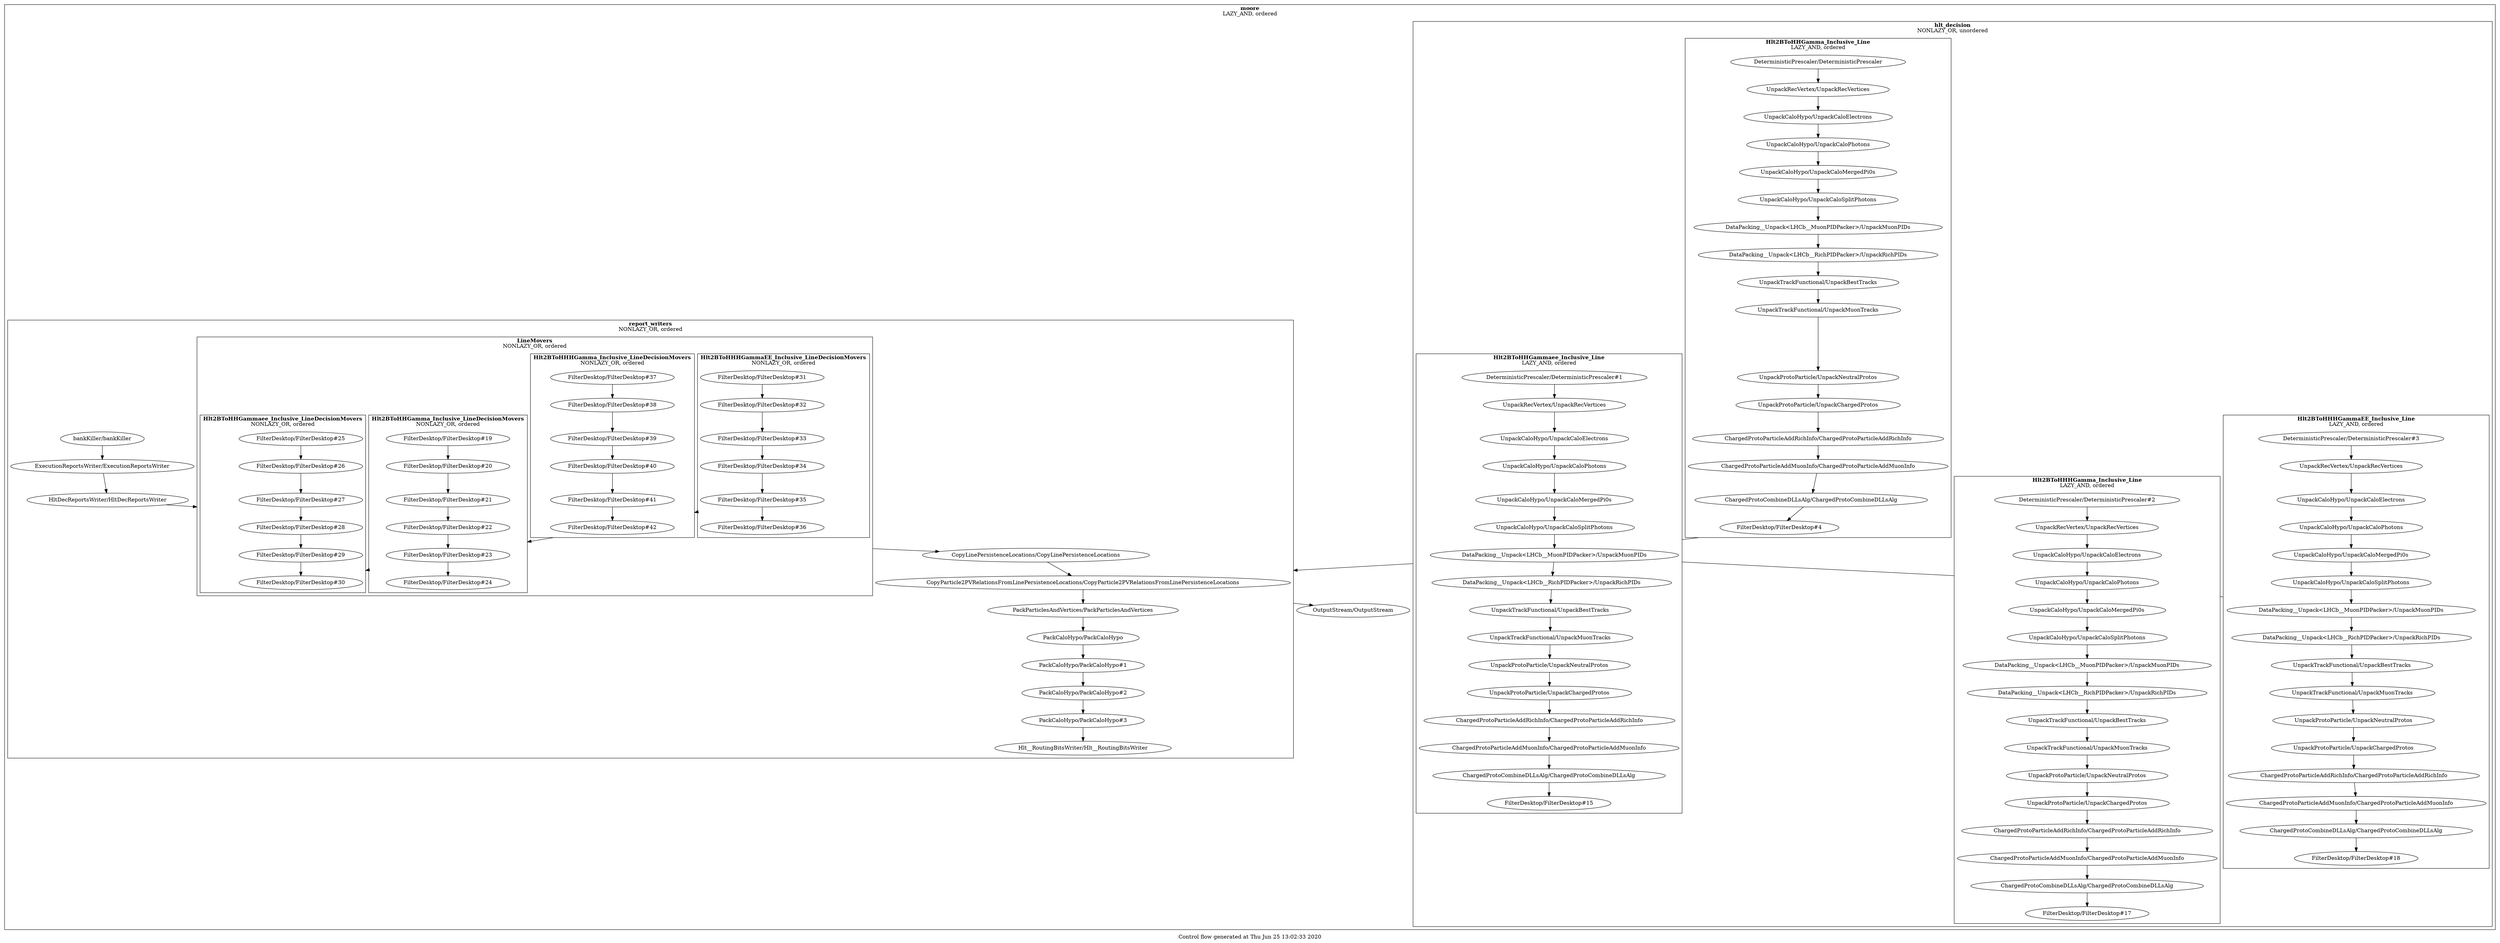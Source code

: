 strict digraph control_flow {
compound=True;
label="Control flow generated at Thu Jun 25 13:02:33 2020";
subgraph cluster_moore {
label=<<B>moore</B><BR/>LAZY_AND, ordered>;
edge [dir=forward];
subgraph cluster_hlt_decision {
label=<<B>hlt_decision</B><BR/>NONLAZY_OR, unordered>;
edge [dir=none];
subgraph cluster_Hlt2BToHHGamma_Inclusive_Line {
label=<<B>Hlt2BToHHGamma_Inclusive_Line</B><BR/>LAZY_AND, ordered>;
edge [dir=forward];
"Hlt2BToHHGamma_Inclusive_Line_DeterministicPrescaler/DeterministicPrescaler" [label="DeterministicPrescaler/DeterministicPrescaler"];
"Hlt2BToHHGamma_Inclusive_Line_UnpackRecVertex/UnpackRecVertices" [label="UnpackRecVertex/UnpackRecVertices"];
"Hlt2BToHHGamma_Inclusive_Line_DeterministicPrescaler/DeterministicPrescaler" -> "Hlt2BToHHGamma_Inclusive_Line_UnpackRecVertex/UnpackRecVertices";
"Hlt2BToHHGamma_Inclusive_Line_UnpackCaloHypo/UnpackCaloElectrons" [label="UnpackCaloHypo/UnpackCaloElectrons"];
"Hlt2BToHHGamma_Inclusive_Line_UnpackRecVertex/UnpackRecVertices" -> "Hlt2BToHHGamma_Inclusive_Line_UnpackCaloHypo/UnpackCaloElectrons";
"Hlt2BToHHGamma_Inclusive_Line_UnpackCaloHypo/UnpackCaloPhotons" [label="UnpackCaloHypo/UnpackCaloPhotons"];
"Hlt2BToHHGamma_Inclusive_Line_UnpackCaloHypo/UnpackCaloElectrons" -> "Hlt2BToHHGamma_Inclusive_Line_UnpackCaloHypo/UnpackCaloPhotons";
"Hlt2BToHHGamma_Inclusive_Line_UnpackCaloHypo/UnpackCaloMergedPi0s" [label="UnpackCaloHypo/UnpackCaloMergedPi0s"];
"Hlt2BToHHGamma_Inclusive_Line_UnpackCaloHypo/UnpackCaloPhotons" -> "Hlt2BToHHGamma_Inclusive_Line_UnpackCaloHypo/UnpackCaloMergedPi0s";
"Hlt2BToHHGamma_Inclusive_Line_UnpackCaloHypo/UnpackCaloSplitPhotons" [label="UnpackCaloHypo/UnpackCaloSplitPhotons"];
"Hlt2BToHHGamma_Inclusive_Line_UnpackCaloHypo/UnpackCaloMergedPi0s" -> "Hlt2BToHHGamma_Inclusive_Line_UnpackCaloHypo/UnpackCaloSplitPhotons";
"Hlt2BToHHGamma_Inclusive_Line_DataPacking__Unpack&lt;LHCb__MuonPIDPacker&gt;/UnpackMuonPIDs" [label="DataPacking__Unpack<LHCb__MuonPIDPacker>/UnpackMuonPIDs"];
"Hlt2BToHHGamma_Inclusive_Line_UnpackCaloHypo/UnpackCaloSplitPhotons" -> "Hlt2BToHHGamma_Inclusive_Line_DataPacking__Unpack&lt;LHCb__MuonPIDPacker&gt;/UnpackMuonPIDs";
"Hlt2BToHHGamma_Inclusive_Line_DataPacking__Unpack&lt;LHCb__RichPIDPacker&gt;/UnpackRichPIDs" [label="DataPacking__Unpack<LHCb__RichPIDPacker>/UnpackRichPIDs"];
"Hlt2BToHHGamma_Inclusive_Line_DataPacking__Unpack&lt;LHCb__MuonPIDPacker&gt;/UnpackMuonPIDs" -> "Hlt2BToHHGamma_Inclusive_Line_DataPacking__Unpack&lt;LHCb__RichPIDPacker&gt;/UnpackRichPIDs";
"Hlt2BToHHGamma_Inclusive_Line_UnpackTrackFunctional/UnpackBestTracks" [label="UnpackTrackFunctional/UnpackBestTracks"];
"Hlt2BToHHGamma_Inclusive_Line_DataPacking__Unpack&lt;LHCb__RichPIDPacker&gt;/UnpackRichPIDs" -> "Hlt2BToHHGamma_Inclusive_Line_UnpackTrackFunctional/UnpackBestTracks";
"Hlt2BToHHGamma_Inclusive_Line_UnpackTrackFunctional/UnpackMuonTracks" [label="UnpackTrackFunctional/UnpackMuonTracks"];
"Hlt2BToHHGamma_Inclusive_Line_UnpackTrackFunctional/UnpackBestTracks" -> "Hlt2BToHHGamma_Inclusive_Line_UnpackTrackFunctional/UnpackMuonTracks";
"Hlt2BToHHGamma_Inclusive_Line_UnpackProtoParticle/UnpackNeutralProtos" [label="UnpackProtoParticle/UnpackNeutralProtos"];
"Hlt2BToHHGamma_Inclusive_Line_UnpackTrackFunctional/UnpackMuonTracks" -> "Hlt2BToHHGamma_Inclusive_Line_UnpackProtoParticle/UnpackNeutralProtos";
"Hlt2BToHHGamma_Inclusive_Line_UnpackProtoParticle/UnpackChargedProtos" [label="UnpackProtoParticle/UnpackChargedProtos"];
"Hlt2BToHHGamma_Inclusive_Line_UnpackProtoParticle/UnpackNeutralProtos" -> "Hlt2BToHHGamma_Inclusive_Line_UnpackProtoParticle/UnpackChargedProtos";
"Hlt2BToHHGamma_Inclusive_Line_ChargedProtoParticleAddRichInfo/ChargedProtoParticleAddRichInfo" [label="ChargedProtoParticleAddRichInfo/ChargedProtoParticleAddRichInfo"];
"Hlt2BToHHGamma_Inclusive_Line_UnpackProtoParticle/UnpackChargedProtos" -> "Hlt2BToHHGamma_Inclusive_Line_ChargedProtoParticleAddRichInfo/ChargedProtoParticleAddRichInfo";
"Hlt2BToHHGamma_Inclusive_Line_ChargedProtoParticleAddMuonInfo/ChargedProtoParticleAddMuonInfo" [label="ChargedProtoParticleAddMuonInfo/ChargedProtoParticleAddMuonInfo"];
"Hlt2BToHHGamma_Inclusive_Line_ChargedProtoParticleAddRichInfo/ChargedProtoParticleAddRichInfo" -> "Hlt2BToHHGamma_Inclusive_Line_ChargedProtoParticleAddMuonInfo/ChargedProtoParticleAddMuonInfo";
"Hlt2BToHHGamma_Inclusive_Line_ChargedProtoCombineDLLsAlg/ChargedProtoCombineDLLsAlg" [label="ChargedProtoCombineDLLsAlg/ChargedProtoCombineDLLsAlg"];
"Hlt2BToHHGamma_Inclusive_Line_ChargedProtoParticleAddMuonInfo/ChargedProtoParticleAddMuonInfo" -> "Hlt2BToHHGamma_Inclusive_Line_ChargedProtoCombineDLLsAlg/ChargedProtoCombineDLLsAlg";
"Hlt2BToHHGamma_Inclusive_Line_FilterDesktop/FilterDesktop#4" [label="FilterDesktop/FilterDesktop#4"];
"Hlt2BToHHGamma_Inclusive_Line_ChargedProtoCombineDLLsAlg/ChargedProtoCombineDLLsAlg" -> "Hlt2BToHHGamma_Inclusive_Line_FilterDesktop/FilterDesktop#4";
}

subgraph cluster_Hlt2BToHHGammaee_Inclusive_Line {
label=<<B>Hlt2BToHHGammaee_Inclusive_Line</B><BR/>LAZY_AND, ordered>;
edge [dir=forward];
"Hlt2BToHHGammaee_Inclusive_Line_DeterministicPrescaler/DeterministicPrescaler#1" [label="DeterministicPrescaler/DeterministicPrescaler#1"];
"Hlt2BToHHGammaee_Inclusive_Line_UnpackRecVertex/UnpackRecVertices" [label="UnpackRecVertex/UnpackRecVertices"];
"Hlt2BToHHGammaee_Inclusive_Line_DeterministicPrescaler/DeterministicPrescaler#1" -> "Hlt2BToHHGammaee_Inclusive_Line_UnpackRecVertex/UnpackRecVertices";
"Hlt2BToHHGammaee_Inclusive_Line_UnpackCaloHypo/UnpackCaloElectrons" [label="UnpackCaloHypo/UnpackCaloElectrons"];
"Hlt2BToHHGammaee_Inclusive_Line_UnpackRecVertex/UnpackRecVertices" -> "Hlt2BToHHGammaee_Inclusive_Line_UnpackCaloHypo/UnpackCaloElectrons";
"Hlt2BToHHGammaee_Inclusive_Line_UnpackCaloHypo/UnpackCaloPhotons" [label="UnpackCaloHypo/UnpackCaloPhotons"];
"Hlt2BToHHGammaee_Inclusive_Line_UnpackCaloHypo/UnpackCaloElectrons" -> "Hlt2BToHHGammaee_Inclusive_Line_UnpackCaloHypo/UnpackCaloPhotons";
"Hlt2BToHHGammaee_Inclusive_Line_UnpackCaloHypo/UnpackCaloMergedPi0s" [label="UnpackCaloHypo/UnpackCaloMergedPi0s"];
"Hlt2BToHHGammaee_Inclusive_Line_UnpackCaloHypo/UnpackCaloPhotons" -> "Hlt2BToHHGammaee_Inclusive_Line_UnpackCaloHypo/UnpackCaloMergedPi0s";
"Hlt2BToHHGammaee_Inclusive_Line_UnpackCaloHypo/UnpackCaloSplitPhotons" [label="UnpackCaloHypo/UnpackCaloSplitPhotons"];
"Hlt2BToHHGammaee_Inclusive_Line_UnpackCaloHypo/UnpackCaloMergedPi0s" -> "Hlt2BToHHGammaee_Inclusive_Line_UnpackCaloHypo/UnpackCaloSplitPhotons";
"Hlt2BToHHGammaee_Inclusive_Line_DataPacking__Unpack&lt;LHCb__MuonPIDPacker&gt;/UnpackMuonPIDs" [label="DataPacking__Unpack<LHCb__MuonPIDPacker>/UnpackMuonPIDs"];
"Hlt2BToHHGammaee_Inclusive_Line_UnpackCaloHypo/UnpackCaloSplitPhotons" -> "Hlt2BToHHGammaee_Inclusive_Line_DataPacking__Unpack&lt;LHCb__MuonPIDPacker&gt;/UnpackMuonPIDs";
"Hlt2BToHHGammaee_Inclusive_Line_DataPacking__Unpack&lt;LHCb__RichPIDPacker&gt;/UnpackRichPIDs" [label="DataPacking__Unpack<LHCb__RichPIDPacker>/UnpackRichPIDs"];
"Hlt2BToHHGammaee_Inclusive_Line_DataPacking__Unpack&lt;LHCb__MuonPIDPacker&gt;/UnpackMuonPIDs" -> "Hlt2BToHHGammaee_Inclusive_Line_DataPacking__Unpack&lt;LHCb__RichPIDPacker&gt;/UnpackRichPIDs";
"Hlt2BToHHGammaee_Inclusive_Line_UnpackTrackFunctional/UnpackBestTracks" [label="UnpackTrackFunctional/UnpackBestTracks"];
"Hlt2BToHHGammaee_Inclusive_Line_DataPacking__Unpack&lt;LHCb__RichPIDPacker&gt;/UnpackRichPIDs" -> "Hlt2BToHHGammaee_Inclusive_Line_UnpackTrackFunctional/UnpackBestTracks";
"Hlt2BToHHGammaee_Inclusive_Line_UnpackTrackFunctional/UnpackMuonTracks" [label="UnpackTrackFunctional/UnpackMuonTracks"];
"Hlt2BToHHGammaee_Inclusive_Line_UnpackTrackFunctional/UnpackBestTracks" -> "Hlt2BToHHGammaee_Inclusive_Line_UnpackTrackFunctional/UnpackMuonTracks";
"Hlt2BToHHGammaee_Inclusive_Line_UnpackProtoParticle/UnpackNeutralProtos" [label="UnpackProtoParticle/UnpackNeutralProtos"];
"Hlt2BToHHGammaee_Inclusive_Line_UnpackTrackFunctional/UnpackMuonTracks" -> "Hlt2BToHHGammaee_Inclusive_Line_UnpackProtoParticle/UnpackNeutralProtos";
"Hlt2BToHHGammaee_Inclusive_Line_UnpackProtoParticle/UnpackChargedProtos" [label="UnpackProtoParticle/UnpackChargedProtos"];
"Hlt2BToHHGammaee_Inclusive_Line_UnpackProtoParticle/UnpackNeutralProtos" -> "Hlt2BToHHGammaee_Inclusive_Line_UnpackProtoParticle/UnpackChargedProtos";
"Hlt2BToHHGammaee_Inclusive_Line_ChargedProtoParticleAddRichInfo/ChargedProtoParticleAddRichInfo" [label="ChargedProtoParticleAddRichInfo/ChargedProtoParticleAddRichInfo"];
"Hlt2BToHHGammaee_Inclusive_Line_UnpackProtoParticle/UnpackChargedProtos" -> "Hlt2BToHHGammaee_Inclusive_Line_ChargedProtoParticleAddRichInfo/ChargedProtoParticleAddRichInfo";
"Hlt2BToHHGammaee_Inclusive_Line_ChargedProtoParticleAddMuonInfo/ChargedProtoParticleAddMuonInfo" [label="ChargedProtoParticleAddMuonInfo/ChargedProtoParticleAddMuonInfo"];
"Hlt2BToHHGammaee_Inclusive_Line_ChargedProtoParticleAddRichInfo/ChargedProtoParticleAddRichInfo" -> "Hlt2BToHHGammaee_Inclusive_Line_ChargedProtoParticleAddMuonInfo/ChargedProtoParticleAddMuonInfo";
"Hlt2BToHHGammaee_Inclusive_Line_ChargedProtoCombineDLLsAlg/ChargedProtoCombineDLLsAlg" [label="ChargedProtoCombineDLLsAlg/ChargedProtoCombineDLLsAlg"];
"Hlt2BToHHGammaee_Inclusive_Line_ChargedProtoParticleAddMuonInfo/ChargedProtoParticleAddMuonInfo" -> "Hlt2BToHHGammaee_Inclusive_Line_ChargedProtoCombineDLLsAlg/ChargedProtoCombineDLLsAlg";
"Hlt2BToHHGammaee_Inclusive_Line_FilterDesktop/FilterDesktop#15" [label="FilterDesktop/FilterDesktop#15"];
"Hlt2BToHHGammaee_Inclusive_Line_ChargedProtoCombineDLLsAlg/ChargedProtoCombineDLLsAlg" -> "Hlt2BToHHGammaee_Inclusive_Line_FilterDesktop/FilterDesktop#15";
}

"Hlt2BToHHGamma_Inclusive_Line_FilterDesktop/FilterDesktop#4" -> "Hlt2BToHHGammaee_Inclusive_Line_DataPacking__Unpack&lt;LHCb__MuonPIDPacker&gt;/UnpackMuonPIDs"  [lhead=cluster_Hlt2BToHHGammaee_Inclusive_Line, ltail=cluster_Hlt2BToHHGamma_Inclusive_Line];
subgraph cluster_Hlt2BToHHHGamma_Inclusive_Line {
label=<<B>Hlt2BToHHHGamma_Inclusive_Line</B><BR/>LAZY_AND, ordered>;
edge [dir=forward];
"Hlt2BToHHHGamma_Inclusive_Line_DeterministicPrescaler/DeterministicPrescaler#2" [label="DeterministicPrescaler/DeterministicPrescaler#2"];
"Hlt2BToHHHGamma_Inclusive_Line_UnpackRecVertex/UnpackRecVertices" [label="UnpackRecVertex/UnpackRecVertices"];
"Hlt2BToHHHGamma_Inclusive_Line_DeterministicPrescaler/DeterministicPrescaler#2" -> "Hlt2BToHHHGamma_Inclusive_Line_UnpackRecVertex/UnpackRecVertices";
"Hlt2BToHHHGamma_Inclusive_Line_UnpackCaloHypo/UnpackCaloElectrons" [label="UnpackCaloHypo/UnpackCaloElectrons"];
"Hlt2BToHHHGamma_Inclusive_Line_UnpackRecVertex/UnpackRecVertices" -> "Hlt2BToHHHGamma_Inclusive_Line_UnpackCaloHypo/UnpackCaloElectrons";
"Hlt2BToHHHGamma_Inclusive_Line_UnpackCaloHypo/UnpackCaloPhotons" [label="UnpackCaloHypo/UnpackCaloPhotons"];
"Hlt2BToHHHGamma_Inclusive_Line_UnpackCaloHypo/UnpackCaloElectrons" -> "Hlt2BToHHHGamma_Inclusive_Line_UnpackCaloHypo/UnpackCaloPhotons";
"Hlt2BToHHHGamma_Inclusive_Line_UnpackCaloHypo/UnpackCaloMergedPi0s" [label="UnpackCaloHypo/UnpackCaloMergedPi0s"];
"Hlt2BToHHHGamma_Inclusive_Line_UnpackCaloHypo/UnpackCaloPhotons" -> "Hlt2BToHHHGamma_Inclusive_Line_UnpackCaloHypo/UnpackCaloMergedPi0s";
"Hlt2BToHHHGamma_Inclusive_Line_UnpackCaloHypo/UnpackCaloSplitPhotons" [label="UnpackCaloHypo/UnpackCaloSplitPhotons"];
"Hlt2BToHHHGamma_Inclusive_Line_UnpackCaloHypo/UnpackCaloMergedPi0s" -> "Hlt2BToHHHGamma_Inclusive_Line_UnpackCaloHypo/UnpackCaloSplitPhotons";
"Hlt2BToHHHGamma_Inclusive_Line_DataPacking__Unpack&lt;LHCb__MuonPIDPacker&gt;/UnpackMuonPIDs" [label="DataPacking__Unpack<LHCb__MuonPIDPacker>/UnpackMuonPIDs"];
"Hlt2BToHHHGamma_Inclusive_Line_UnpackCaloHypo/UnpackCaloSplitPhotons" -> "Hlt2BToHHHGamma_Inclusive_Line_DataPacking__Unpack&lt;LHCb__MuonPIDPacker&gt;/UnpackMuonPIDs";
"Hlt2BToHHHGamma_Inclusive_Line_DataPacking__Unpack&lt;LHCb__RichPIDPacker&gt;/UnpackRichPIDs" [label="DataPacking__Unpack<LHCb__RichPIDPacker>/UnpackRichPIDs"];
"Hlt2BToHHHGamma_Inclusive_Line_DataPacking__Unpack&lt;LHCb__MuonPIDPacker&gt;/UnpackMuonPIDs" -> "Hlt2BToHHHGamma_Inclusive_Line_DataPacking__Unpack&lt;LHCb__RichPIDPacker&gt;/UnpackRichPIDs";
"Hlt2BToHHHGamma_Inclusive_Line_UnpackTrackFunctional/UnpackBestTracks" [label="UnpackTrackFunctional/UnpackBestTracks"];
"Hlt2BToHHHGamma_Inclusive_Line_DataPacking__Unpack&lt;LHCb__RichPIDPacker&gt;/UnpackRichPIDs" -> "Hlt2BToHHHGamma_Inclusive_Line_UnpackTrackFunctional/UnpackBestTracks";
"Hlt2BToHHHGamma_Inclusive_Line_UnpackTrackFunctional/UnpackMuonTracks" [label="UnpackTrackFunctional/UnpackMuonTracks"];
"Hlt2BToHHHGamma_Inclusive_Line_UnpackTrackFunctional/UnpackBestTracks" -> "Hlt2BToHHHGamma_Inclusive_Line_UnpackTrackFunctional/UnpackMuonTracks";
"Hlt2BToHHHGamma_Inclusive_Line_UnpackProtoParticle/UnpackNeutralProtos" [label="UnpackProtoParticle/UnpackNeutralProtos"];
"Hlt2BToHHHGamma_Inclusive_Line_UnpackTrackFunctional/UnpackMuonTracks" -> "Hlt2BToHHHGamma_Inclusive_Line_UnpackProtoParticle/UnpackNeutralProtos";
"Hlt2BToHHHGamma_Inclusive_Line_UnpackProtoParticle/UnpackChargedProtos" [label="UnpackProtoParticle/UnpackChargedProtos"];
"Hlt2BToHHHGamma_Inclusive_Line_UnpackProtoParticle/UnpackNeutralProtos" -> "Hlt2BToHHHGamma_Inclusive_Line_UnpackProtoParticle/UnpackChargedProtos";
"Hlt2BToHHHGamma_Inclusive_Line_ChargedProtoParticleAddRichInfo/ChargedProtoParticleAddRichInfo" [label="ChargedProtoParticleAddRichInfo/ChargedProtoParticleAddRichInfo"];
"Hlt2BToHHHGamma_Inclusive_Line_UnpackProtoParticle/UnpackChargedProtos" -> "Hlt2BToHHHGamma_Inclusive_Line_ChargedProtoParticleAddRichInfo/ChargedProtoParticleAddRichInfo";
"Hlt2BToHHHGamma_Inclusive_Line_ChargedProtoParticleAddMuonInfo/ChargedProtoParticleAddMuonInfo" [label="ChargedProtoParticleAddMuonInfo/ChargedProtoParticleAddMuonInfo"];
"Hlt2BToHHHGamma_Inclusive_Line_ChargedProtoParticleAddRichInfo/ChargedProtoParticleAddRichInfo" -> "Hlt2BToHHHGamma_Inclusive_Line_ChargedProtoParticleAddMuonInfo/ChargedProtoParticleAddMuonInfo";
"Hlt2BToHHHGamma_Inclusive_Line_ChargedProtoCombineDLLsAlg/ChargedProtoCombineDLLsAlg" [label="ChargedProtoCombineDLLsAlg/ChargedProtoCombineDLLsAlg"];
"Hlt2BToHHHGamma_Inclusive_Line_ChargedProtoParticleAddMuonInfo/ChargedProtoParticleAddMuonInfo" -> "Hlt2BToHHHGamma_Inclusive_Line_ChargedProtoCombineDLLsAlg/ChargedProtoCombineDLLsAlg";
"Hlt2BToHHHGamma_Inclusive_Line_FilterDesktop/FilterDesktop#17" [label="FilterDesktop/FilterDesktop#17"];
"Hlt2BToHHHGamma_Inclusive_Line_ChargedProtoCombineDLLsAlg/ChargedProtoCombineDLLsAlg" -> "Hlt2BToHHHGamma_Inclusive_Line_FilterDesktop/FilterDesktop#17";
}

"Hlt2BToHHGammaee_Inclusive_Line_DataPacking__Unpack&lt;LHCb__MuonPIDPacker&gt;/UnpackMuonPIDs" -> "Hlt2BToHHHGamma_Inclusive_Line_UnpackCaloHypo/UnpackCaloPhotons"  [lhead=cluster_Hlt2BToHHHGamma_Inclusive_Line, ltail=cluster_Hlt2BToHHGammaee_Inclusive_Line];
subgraph cluster_Hlt2BToHHHGammaEE_Inclusive_Line {
label=<<B>Hlt2BToHHHGammaEE_Inclusive_Line</B><BR/>LAZY_AND, ordered>;
edge [dir=forward];
"Hlt2BToHHHGammaEE_Inclusive_Line_DeterministicPrescaler/DeterministicPrescaler#3" [label="DeterministicPrescaler/DeterministicPrescaler#3"];
"Hlt2BToHHHGammaEE_Inclusive_Line_UnpackRecVertex/UnpackRecVertices" [label="UnpackRecVertex/UnpackRecVertices"];
"Hlt2BToHHHGammaEE_Inclusive_Line_DeterministicPrescaler/DeterministicPrescaler#3" -> "Hlt2BToHHHGammaEE_Inclusive_Line_UnpackRecVertex/UnpackRecVertices";
"Hlt2BToHHHGammaEE_Inclusive_Line_UnpackCaloHypo/UnpackCaloElectrons" [label="UnpackCaloHypo/UnpackCaloElectrons"];
"Hlt2BToHHHGammaEE_Inclusive_Line_UnpackRecVertex/UnpackRecVertices" -> "Hlt2BToHHHGammaEE_Inclusive_Line_UnpackCaloHypo/UnpackCaloElectrons";
"Hlt2BToHHHGammaEE_Inclusive_Line_UnpackCaloHypo/UnpackCaloPhotons" [label="UnpackCaloHypo/UnpackCaloPhotons"];
"Hlt2BToHHHGammaEE_Inclusive_Line_UnpackCaloHypo/UnpackCaloElectrons" -> "Hlt2BToHHHGammaEE_Inclusive_Line_UnpackCaloHypo/UnpackCaloPhotons";
"Hlt2BToHHHGammaEE_Inclusive_Line_UnpackCaloHypo/UnpackCaloMergedPi0s" [label="UnpackCaloHypo/UnpackCaloMergedPi0s"];
"Hlt2BToHHHGammaEE_Inclusive_Line_UnpackCaloHypo/UnpackCaloPhotons" -> "Hlt2BToHHHGammaEE_Inclusive_Line_UnpackCaloHypo/UnpackCaloMergedPi0s";
"Hlt2BToHHHGammaEE_Inclusive_Line_UnpackCaloHypo/UnpackCaloSplitPhotons" [label="UnpackCaloHypo/UnpackCaloSplitPhotons"];
"Hlt2BToHHHGammaEE_Inclusive_Line_UnpackCaloHypo/UnpackCaloMergedPi0s" -> "Hlt2BToHHHGammaEE_Inclusive_Line_UnpackCaloHypo/UnpackCaloSplitPhotons";
"Hlt2BToHHHGammaEE_Inclusive_Line_DataPacking__Unpack&lt;LHCb__MuonPIDPacker&gt;/UnpackMuonPIDs" [label="DataPacking__Unpack<LHCb__MuonPIDPacker>/UnpackMuonPIDs"];
"Hlt2BToHHHGammaEE_Inclusive_Line_UnpackCaloHypo/UnpackCaloSplitPhotons" -> "Hlt2BToHHHGammaEE_Inclusive_Line_DataPacking__Unpack&lt;LHCb__MuonPIDPacker&gt;/UnpackMuonPIDs";
"Hlt2BToHHHGammaEE_Inclusive_Line_DataPacking__Unpack&lt;LHCb__RichPIDPacker&gt;/UnpackRichPIDs" [label="DataPacking__Unpack<LHCb__RichPIDPacker>/UnpackRichPIDs"];
"Hlt2BToHHHGammaEE_Inclusive_Line_DataPacking__Unpack&lt;LHCb__MuonPIDPacker&gt;/UnpackMuonPIDs" -> "Hlt2BToHHHGammaEE_Inclusive_Line_DataPacking__Unpack&lt;LHCb__RichPIDPacker&gt;/UnpackRichPIDs";
"Hlt2BToHHHGammaEE_Inclusive_Line_UnpackTrackFunctional/UnpackBestTracks" [label="UnpackTrackFunctional/UnpackBestTracks"];
"Hlt2BToHHHGammaEE_Inclusive_Line_DataPacking__Unpack&lt;LHCb__RichPIDPacker&gt;/UnpackRichPIDs" -> "Hlt2BToHHHGammaEE_Inclusive_Line_UnpackTrackFunctional/UnpackBestTracks";
"Hlt2BToHHHGammaEE_Inclusive_Line_UnpackTrackFunctional/UnpackMuonTracks" [label="UnpackTrackFunctional/UnpackMuonTracks"];
"Hlt2BToHHHGammaEE_Inclusive_Line_UnpackTrackFunctional/UnpackBestTracks" -> "Hlt2BToHHHGammaEE_Inclusive_Line_UnpackTrackFunctional/UnpackMuonTracks";
"Hlt2BToHHHGammaEE_Inclusive_Line_UnpackProtoParticle/UnpackNeutralProtos" [label="UnpackProtoParticle/UnpackNeutralProtos"];
"Hlt2BToHHHGammaEE_Inclusive_Line_UnpackTrackFunctional/UnpackMuonTracks" -> "Hlt2BToHHHGammaEE_Inclusive_Line_UnpackProtoParticle/UnpackNeutralProtos";
"Hlt2BToHHHGammaEE_Inclusive_Line_UnpackProtoParticle/UnpackChargedProtos" [label="UnpackProtoParticle/UnpackChargedProtos"];
"Hlt2BToHHHGammaEE_Inclusive_Line_UnpackProtoParticle/UnpackNeutralProtos" -> "Hlt2BToHHHGammaEE_Inclusive_Line_UnpackProtoParticle/UnpackChargedProtos";
"Hlt2BToHHHGammaEE_Inclusive_Line_ChargedProtoParticleAddRichInfo/ChargedProtoParticleAddRichInfo" [label="ChargedProtoParticleAddRichInfo/ChargedProtoParticleAddRichInfo"];
"Hlt2BToHHHGammaEE_Inclusive_Line_UnpackProtoParticle/UnpackChargedProtos" -> "Hlt2BToHHHGammaEE_Inclusive_Line_ChargedProtoParticleAddRichInfo/ChargedProtoParticleAddRichInfo";
"Hlt2BToHHHGammaEE_Inclusive_Line_ChargedProtoParticleAddMuonInfo/ChargedProtoParticleAddMuonInfo" [label="ChargedProtoParticleAddMuonInfo/ChargedProtoParticleAddMuonInfo"];
"Hlt2BToHHHGammaEE_Inclusive_Line_ChargedProtoParticleAddRichInfo/ChargedProtoParticleAddRichInfo" -> "Hlt2BToHHHGammaEE_Inclusive_Line_ChargedProtoParticleAddMuonInfo/ChargedProtoParticleAddMuonInfo";
"Hlt2BToHHHGammaEE_Inclusive_Line_ChargedProtoCombineDLLsAlg/ChargedProtoCombineDLLsAlg" [label="ChargedProtoCombineDLLsAlg/ChargedProtoCombineDLLsAlg"];
"Hlt2BToHHHGammaEE_Inclusive_Line_ChargedProtoParticleAddMuonInfo/ChargedProtoParticleAddMuonInfo" -> "Hlt2BToHHHGammaEE_Inclusive_Line_ChargedProtoCombineDLLsAlg/ChargedProtoCombineDLLsAlg";
"Hlt2BToHHHGammaEE_Inclusive_Line_FilterDesktop/FilterDesktop#18" [label="FilterDesktop/FilterDesktop#18"];
"Hlt2BToHHHGammaEE_Inclusive_Line_ChargedProtoCombineDLLsAlg/ChargedProtoCombineDLLsAlg" -> "Hlt2BToHHHGammaEE_Inclusive_Line_FilterDesktop/FilterDesktop#18";
}

"Hlt2BToHHHGamma_Inclusive_Line_UnpackCaloHypo/UnpackCaloPhotons" -> "Hlt2BToHHHGammaEE_Inclusive_Line_DataPacking__Unpack&lt;LHCb__MuonPIDPacker&gt;/UnpackMuonPIDs"  [lhead=cluster_Hlt2BToHHHGammaEE_Inclusive_Line, ltail=cluster_Hlt2BToHHHGamma_Inclusive_Line];
}

subgraph cluster_report_writers {
label=<<B>report_writers</B><BR/>NONLAZY_OR, ordered>;
edge [dir=forward];
"report_writers_bankKiller/bankKiller" [label="bankKiller/bankKiller"];
"report_writers_ExecutionReportsWriter/ExecutionReportsWriter" [label="ExecutionReportsWriter/ExecutionReportsWriter"];
"report_writers_bankKiller/bankKiller" -> "report_writers_ExecutionReportsWriter/ExecutionReportsWriter";
"report_writers_HltDecReportsWriter/HltDecReportsWriter" [label="HltDecReportsWriter/HltDecReportsWriter"];
"report_writers_ExecutionReportsWriter/ExecutionReportsWriter" -> "report_writers_HltDecReportsWriter/HltDecReportsWriter";
subgraph cluster_LineMovers {
label=<<B>LineMovers</B><BR/>NONLAZY_OR, ordered>;
edge [dir=forward];
subgraph cluster_Hlt2BToHHHGammaEE_Inclusive_LineDecisionMovers {
label=<<B>Hlt2BToHHHGammaEE_Inclusive_LineDecisionMovers</B><BR/>NONLAZY_OR, ordered>;
edge [dir=forward];
"Hlt2BToHHHGammaEE_Inclusive_LineDecisionMovers_FilterDesktop/FilterDesktop#31" [label="FilterDesktop/FilterDesktop#31"];
"Hlt2BToHHHGammaEE_Inclusive_LineDecisionMovers_FilterDesktop/FilterDesktop#32" [label="FilterDesktop/FilterDesktop#32"];
"Hlt2BToHHHGammaEE_Inclusive_LineDecisionMovers_FilterDesktop/FilterDesktop#31" -> "Hlt2BToHHHGammaEE_Inclusive_LineDecisionMovers_FilterDesktop/FilterDesktop#32";
"Hlt2BToHHHGammaEE_Inclusive_LineDecisionMovers_FilterDesktop/FilterDesktop#33" [label="FilterDesktop/FilterDesktop#33"];
"Hlt2BToHHHGammaEE_Inclusive_LineDecisionMovers_FilterDesktop/FilterDesktop#32" -> "Hlt2BToHHHGammaEE_Inclusive_LineDecisionMovers_FilterDesktop/FilterDesktop#33";
"Hlt2BToHHHGammaEE_Inclusive_LineDecisionMovers_FilterDesktop/FilterDesktop#34" [label="FilterDesktop/FilterDesktop#34"];
"Hlt2BToHHHGammaEE_Inclusive_LineDecisionMovers_FilterDesktop/FilterDesktop#33" -> "Hlt2BToHHHGammaEE_Inclusive_LineDecisionMovers_FilterDesktop/FilterDesktop#34";
"Hlt2BToHHHGammaEE_Inclusive_LineDecisionMovers_FilterDesktop/FilterDesktop#35" [label="FilterDesktop/FilterDesktop#35"];
"Hlt2BToHHHGammaEE_Inclusive_LineDecisionMovers_FilterDesktop/FilterDesktop#34" -> "Hlt2BToHHHGammaEE_Inclusive_LineDecisionMovers_FilterDesktop/FilterDesktop#35";
"Hlt2BToHHHGammaEE_Inclusive_LineDecisionMovers_FilterDesktop/FilterDesktop#36" [label="FilterDesktop/FilterDesktop#36"];
"Hlt2BToHHHGammaEE_Inclusive_LineDecisionMovers_FilterDesktop/FilterDesktop#35" -> "Hlt2BToHHHGammaEE_Inclusive_LineDecisionMovers_FilterDesktop/FilterDesktop#36";
}

subgraph cluster_Hlt2BToHHHGamma_Inclusive_LineDecisionMovers {
label=<<B>Hlt2BToHHHGamma_Inclusive_LineDecisionMovers</B><BR/>NONLAZY_OR, ordered>;
edge [dir=forward];
"Hlt2BToHHHGamma_Inclusive_LineDecisionMovers_FilterDesktop/FilterDesktop#37" [label="FilterDesktop/FilterDesktop#37"];
"Hlt2BToHHHGamma_Inclusive_LineDecisionMovers_FilterDesktop/FilterDesktop#38" [label="FilterDesktop/FilterDesktop#38"];
"Hlt2BToHHHGamma_Inclusive_LineDecisionMovers_FilterDesktop/FilterDesktop#37" -> "Hlt2BToHHHGamma_Inclusive_LineDecisionMovers_FilterDesktop/FilterDesktop#38";
"Hlt2BToHHHGamma_Inclusive_LineDecisionMovers_FilterDesktop/FilterDesktop#39" [label="FilterDesktop/FilterDesktop#39"];
"Hlt2BToHHHGamma_Inclusive_LineDecisionMovers_FilterDesktop/FilterDesktop#38" -> "Hlt2BToHHHGamma_Inclusive_LineDecisionMovers_FilterDesktop/FilterDesktop#39";
"Hlt2BToHHHGamma_Inclusive_LineDecisionMovers_FilterDesktop/FilterDesktop#40" [label="FilterDesktop/FilterDesktop#40"];
"Hlt2BToHHHGamma_Inclusive_LineDecisionMovers_FilterDesktop/FilterDesktop#39" -> "Hlt2BToHHHGamma_Inclusive_LineDecisionMovers_FilterDesktop/FilterDesktop#40";
"Hlt2BToHHHGamma_Inclusive_LineDecisionMovers_FilterDesktop/FilterDesktop#41" [label="FilterDesktop/FilterDesktop#41"];
"Hlt2BToHHHGamma_Inclusive_LineDecisionMovers_FilterDesktop/FilterDesktop#40" -> "Hlt2BToHHHGamma_Inclusive_LineDecisionMovers_FilterDesktop/FilterDesktop#41";
"Hlt2BToHHHGamma_Inclusive_LineDecisionMovers_FilterDesktop/FilterDesktop#42" [label="FilterDesktop/FilterDesktop#42"];
"Hlt2BToHHHGamma_Inclusive_LineDecisionMovers_FilterDesktop/FilterDesktop#41" -> "Hlt2BToHHHGamma_Inclusive_LineDecisionMovers_FilterDesktop/FilterDesktop#42";
}

"Hlt2BToHHHGammaEE_Inclusive_LineDecisionMovers_FilterDesktop/FilterDesktop#35" -> "Hlt2BToHHHGamma_Inclusive_LineDecisionMovers_FilterDesktop/FilterDesktop#42"  [lhead=cluster_Hlt2BToHHHGamma_Inclusive_LineDecisionMovers, ltail=cluster_Hlt2BToHHHGammaEE_Inclusive_LineDecisionMovers];
subgraph cluster_Hlt2BToHHGamma_Inclusive_LineDecisionMovers {
label=<<B>Hlt2BToHHGamma_Inclusive_LineDecisionMovers</B><BR/>NONLAZY_OR, ordered>;
edge [dir=forward];
"Hlt2BToHHGamma_Inclusive_LineDecisionMovers_FilterDesktop/FilterDesktop#19" [label="FilterDesktop/FilterDesktop#19"];
"Hlt2BToHHGamma_Inclusive_LineDecisionMovers_FilterDesktop/FilterDesktop#20" [label="FilterDesktop/FilterDesktop#20"];
"Hlt2BToHHGamma_Inclusive_LineDecisionMovers_FilterDesktop/FilterDesktop#19" -> "Hlt2BToHHGamma_Inclusive_LineDecisionMovers_FilterDesktop/FilterDesktop#20";
"Hlt2BToHHGamma_Inclusive_LineDecisionMovers_FilterDesktop/FilterDesktop#21" [label="FilterDesktop/FilterDesktop#21"];
"Hlt2BToHHGamma_Inclusive_LineDecisionMovers_FilterDesktop/FilterDesktop#20" -> "Hlt2BToHHGamma_Inclusive_LineDecisionMovers_FilterDesktop/FilterDesktop#21";
"Hlt2BToHHGamma_Inclusive_LineDecisionMovers_FilterDesktop/FilterDesktop#22" [label="FilterDesktop/FilterDesktop#22"];
"Hlt2BToHHGamma_Inclusive_LineDecisionMovers_FilterDesktop/FilterDesktop#21" -> "Hlt2BToHHGamma_Inclusive_LineDecisionMovers_FilterDesktop/FilterDesktop#22";
"Hlt2BToHHGamma_Inclusive_LineDecisionMovers_FilterDesktop/FilterDesktop#23" [label="FilterDesktop/FilterDesktop#23"];
"Hlt2BToHHGamma_Inclusive_LineDecisionMovers_FilterDesktop/FilterDesktop#22" -> "Hlt2BToHHGamma_Inclusive_LineDecisionMovers_FilterDesktop/FilterDesktop#23";
"Hlt2BToHHGamma_Inclusive_LineDecisionMovers_FilterDesktop/FilterDesktop#24" [label="FilterDesktop/FilterDesktop#24"];
"Hlt2BToHHGamma_Inclusive_LineDecisionMovers_FilterDesktop/FilterDesktop#23" -> "Hlt2BToHHGamma_Inclusive_LineDecisionMovers_FilterDesktop/FilterDesktop#24";
}

"Hlt2BToHHHGamma_Inclusive_LineDecisionMovers_FilterDesktop/FilterDesktop#42" -> "Hlt2BToHHGamma_Inclusive_LineDecisionMovers_FilterDesktop/FilterDesktop#23"  [lhead=cluster_Hlt2BToHHGamma_Inclusive_LineDecisionMovers, ltail=cluster_Hlt2BToHHHGamma_Inclusive_LineDecisionMovers];
subgraph cluster_Hlt2BToHHGammaee_Inclusive_LineDecisionMovers {
label=<<B>Hlt2BToHHGammaee_Inclusive_LineDecisionMovers</B><BR/>NONLAZY_OR, ordered>;
edge [dir=forward];
"Hlt2BToHHGammaee_Inclusive_LineDecisionMovers_FilterDesktop/FilterDesktop#25" [label="FilterDesktop/FilterDesktop#25"];
"Hlt2BToHHGammaee_Inclusive_LineDecisionMovers_FilterDesktop/FilterDesktop#26" [label="FilterDesktop/FilterDesktop#26"];
"Hlt2BToHHGammaee_Inclusive_LineDecisionMovers_FilterDesktop/FilterDesktop#25" -> "Hlt2BToHHGammaee_Inclusive_LineDecisionMovers_FilterDesktop/FilterDesktop#26";
"Hlt2BToHHGammaee_Inclusive_LineDecisionMovers_FilterDesktop/FilterDesktop#27" [label="FilterDesktop/FilterDesktop#27"];
"Hlt2BToHHGammaee_Inclusive_LineDecisionMovers_FilterDesktop/FilterDesktop#26" -> "Hlt2BToHHGammaee_Inclusive_LineDecisionMovers_FilterDesktop/FilterDesktop#27";
"Hlt2BToHHGammaee_Inclusive_LineDecisionMovers_FilterDesktop/FilterDesktop#28" [label="FilterDesktop/FilterDesktop#28"];
"Hlt2BToHHGammaee_Inclusive_LineDecisionMovers_FilterDesktop/FilterDesktop#27" -> "Hlt2BToHHGammaee_Inclusive_LineDecisionMovers_FilterDesktop/FilterDesktop#28";
"Hlt2BToHHGammaee_Inclusive_LineDecisionMovers_FilterDesktop/FilterDesktop#29" [label="FilterDesktop/FilterDesktop#29"];
"Hlt2BToHHGammaee_Inclusive_LineDecisionMovers_FilterDesktop/FilterDesktop#28" -> "Hlt2BToHHGammaee_Inclusive_LineDecisionMovers_FilterDesktop/FilterDesktop#29";
"Hlt2BToHHGammaee_Inclusive_LineDecisionMovers_FilterDesktop/FilterDesktop#30" [label="FilterDesktop/FilterDesktop#30"];
"Hlt2BToHHGammaee_Inclusive_LineDecisionMovers_FilterDesktop/FilterDesktop#29" -> "Hlt2BToHHGammaee_Inclusive_LineDecisionMovers_FilterDesktop/FilterDesktop#30";
}

"Hlt2BToHHGamma_Inclusive_LineDecisionMovers_FilterDesktop/FilterDesktop#23" -> "Hlt2BToHHGammaee_Inclusive_LineDecisionMovers_FilterDesktop/FilterDesktop#30"  [lhead=cluster_Hlt2BToHHGammaee_Inclusive_LineDecisionMovers, ltail=cluster_Hlt2BToHHGamma_Inclusive_LineDecisionMovers];
}

"report_writers_HltDecReportsWriter/HltDecReportsWriter" -> "Hlt2BToHHHGamma_Inclusive_LineDecisionMovers_FilterDesktop/FilterDesktop#42"  [lhead=cluster_LineMovers];
"report_writers_CopyLinePersistenceLocations/CopyLinePersistenceLocations" [label="CopyLinePersistenceLocations/CopyLinePersistenceLocations"];
"Hlt2BToHHHGamma_Inclusive_LineDecisionMovers_FilterDesktop/FilterDesktop#42" -> "report_writers_CopyLinePersistenceLocations/CopyLinePersistenceLocations"  [ltail=cluster_LineMovers];
"report_writers_CopyParticle2PVRelationsFromLinePersistenceLocations/CopyParticle2PVRelationsFromLinePersistenceLocations" [label="CopyParticle2PVRelationsFromLinePersistenceLocations/CopyParticle2PVRelationsFromLinePersistenceLocations"];
"report_writers_CopyLinePersistenceLocations/CopyLinePersistenceLocations" -> "report_writers_CopyParticle2PVRelationsFromLinePersistenceLocations/CopyParticle2PVRelationsFromLinePersistenceLocations";
"report_writers_PackParticlesAndVertices/PackParticlesAndVertices" [label="PackParticlesAndVertices/PackParticlesAndVertices"];
"report_writers_CopyParticle2PVRelationsFromLinePersistenceLocations/CopyParticle2PVRelationsFromLinePersistenceLocations" -> "report_writers_PackParticlesAndVertices/PackParticlesAndVertices";
"report_writers_PackCaloHypo/PackCaloHypo" [label="PackCaloHypo/PackCaloHypo"];
"report_writers_PackParticlesAndVertices/PackParticlesAndVertices" -> "report_writers_PackCaloHypo/PackCaloHypo";
"report_writers_PackCaloHypo/PackCaloHypo#1" [label="PackCaloHypo/PackCaloHypo#1"];
"report_writers_PackCaloHypo/PackCaloHypo" -> "report_writers_PackCaloHypo/PackCaloHypo#1";
"report_writers_PackCaloHypo/PackCaloHypo#2" [label="PackCaloHypo/PackCaloHypo#2"];
"report_writers_PackCaloHypo/PackCaloHypo#1" -> "report_writers_PackCaloHypo/PackCaloHypo#2";
"report_writers_PackCaloHypo/PackCaloHypo#3" [label="PackCaloHypo/PackCaloHypo#3"];
"report_writers_PackCaloHypo/PackCaloHypo#2" -> "report_writers_PackCaloHypo/PackCaloHypo#3";
"report_writers_Hlt__RoutingBitsWriter/Hlt__RoutingBitsWriter" [label="Hlt__RoutingBitsWriter/Hlt__RoutingBitsWriter"];
"report_writers_PackCaloHypo/PackCaloHypo#3" -> "report_writers_Hlt__RoutingBitsWriter/Hlt__RoutingBitsWriter";
}

"Hlt2BToHHGammaee_Inclusive_Line_DataPacking__Unpack&lt;LHCb__MuonPIDPacker&gt;/UnpackMuonPIDs" -> "report_writers_CopyParticle2PVRelationsFromLinePersistenceLocations/CopyParticle2PVRelationsFromLinePersistenceLocations"  [lhead=cluster_report_writers, ltail=cluster_hlt_decision];
"moore_OutputStream/OutputStream" [label="OutputStream/OutputStream"];
"report_writers_CopyParticle2PVRelationsFromLinePersistenceLocations/CopyParticle2PVRelationsFromLinePersistenceLocations" -> "moore_OutputStream/OutputStream"  [ltail=cluster_report_writers];
}

}

